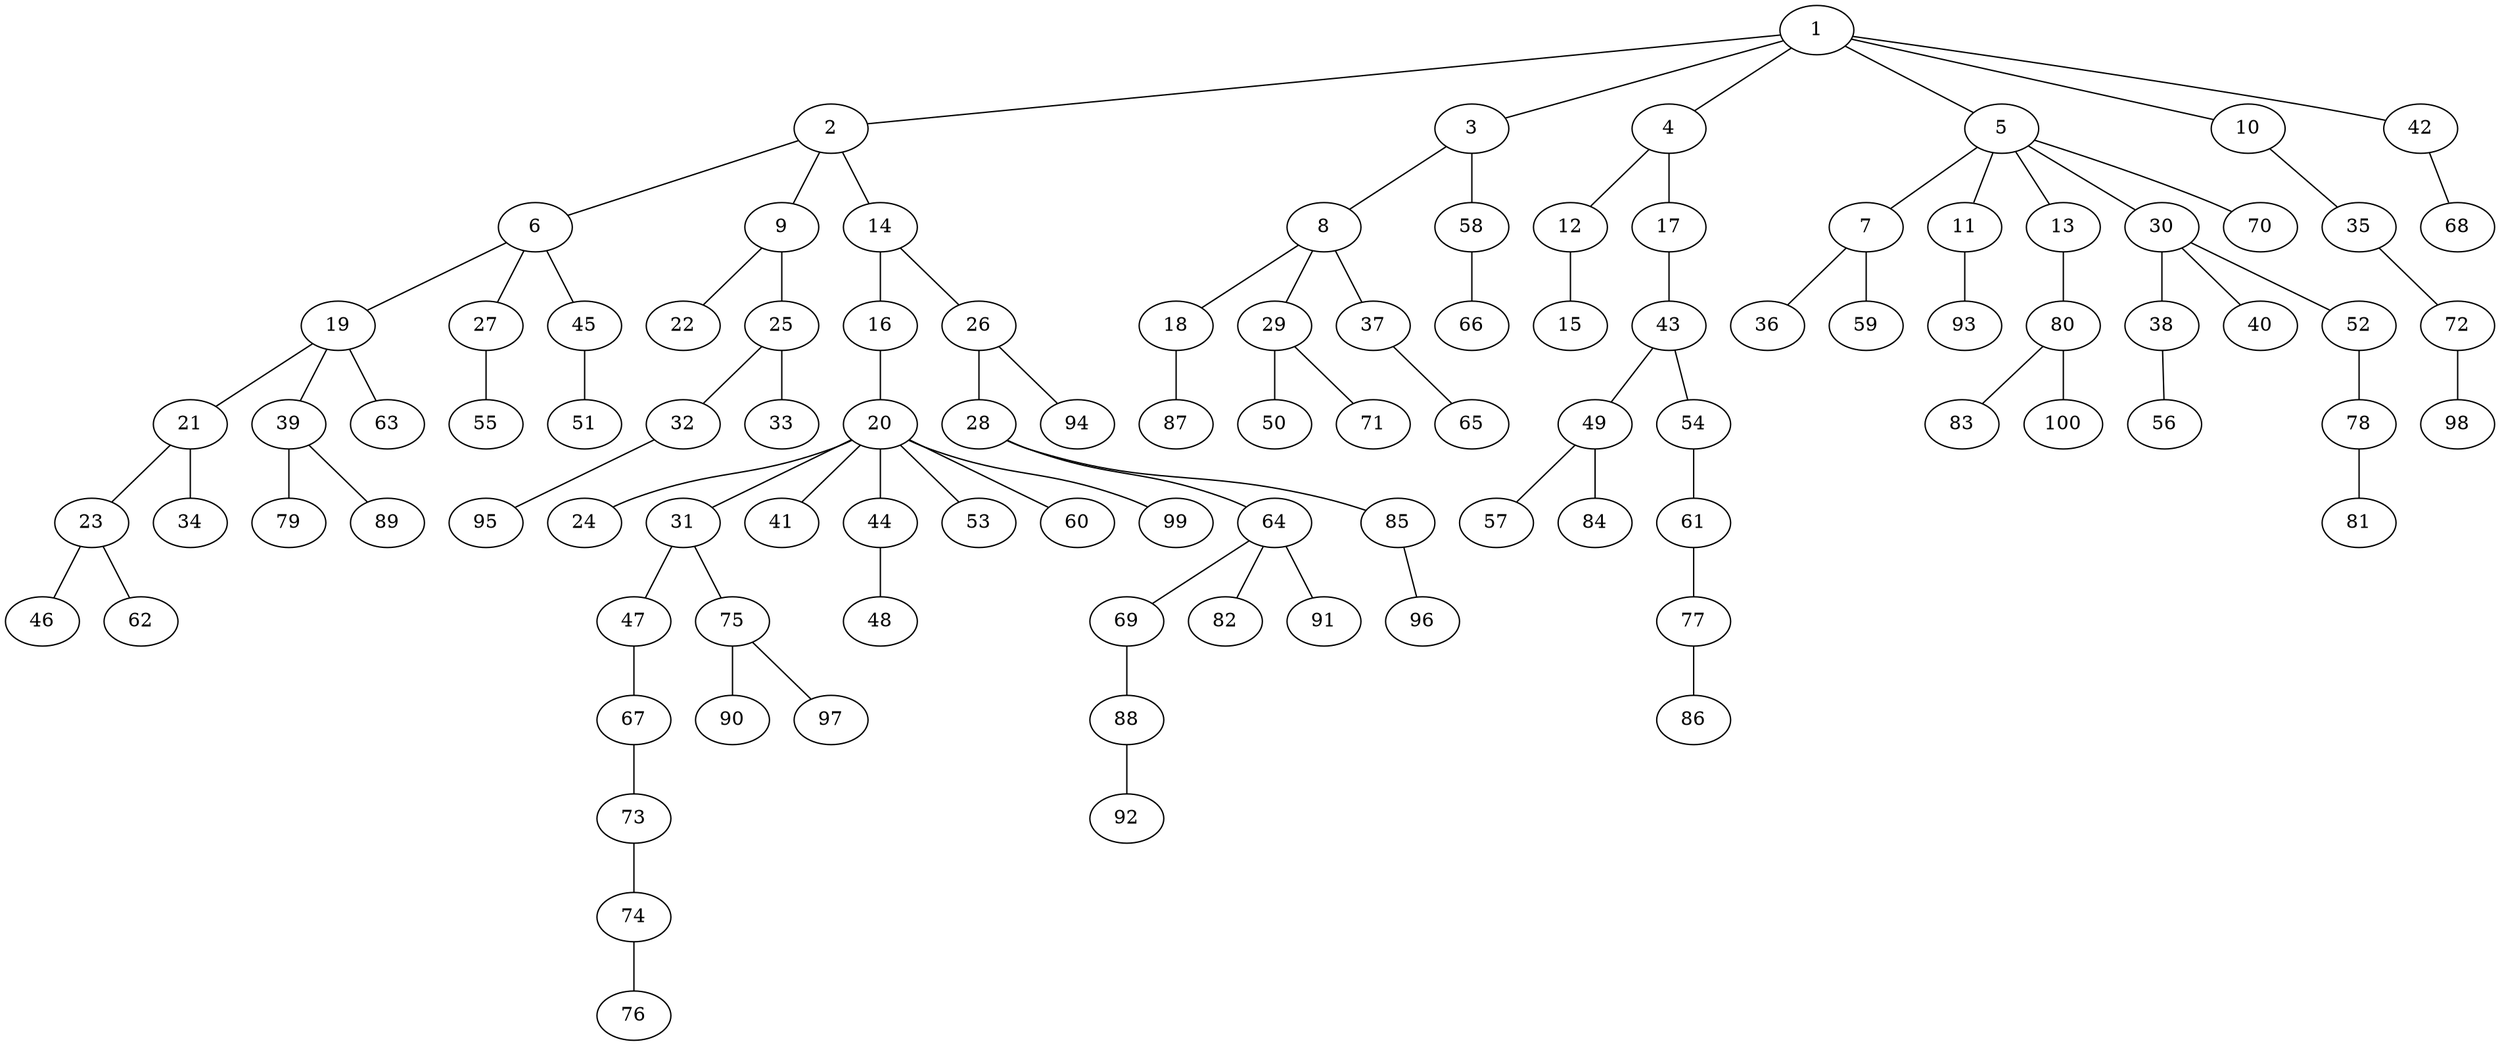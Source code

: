 graph graphname {1--2
1--3
1--4
1--5
1--10
1--42
2--6
2--9
2--14
3--8
3--58
4--12
4--17
5--7
5--11
5--13
5--30
5--70
6--19
6--27
6--45
7--36
7--59
8--18
8--29
8--37
9--22
9--25
10--35
11--93
12--15
13--80
14--16
14--26
16--20
17--43
18--87
19--21
19--39
19--63
20--24
20--31
20--41
20--44
20--53
20--60
20--99
21--23
21--34
23--46
23--62
25--32
25--33
26--28
26--94
27--55
28--64
28--85
29--50
29--71
30--38
30--40
30--52
31--47
31--75
32--95
35--72
37--65
38--56
39--79
39--89
42--68
43--49
43--54
44--48
45--51
47--67
49--57
49--84
52--78
54--61
58--66
61--77
64--69
64--82
64--91
67--73
69--88
72--98
73--74
74--76
75--90
75--97
77--86
78--81
80--83
80--100
85--96
88--92
}